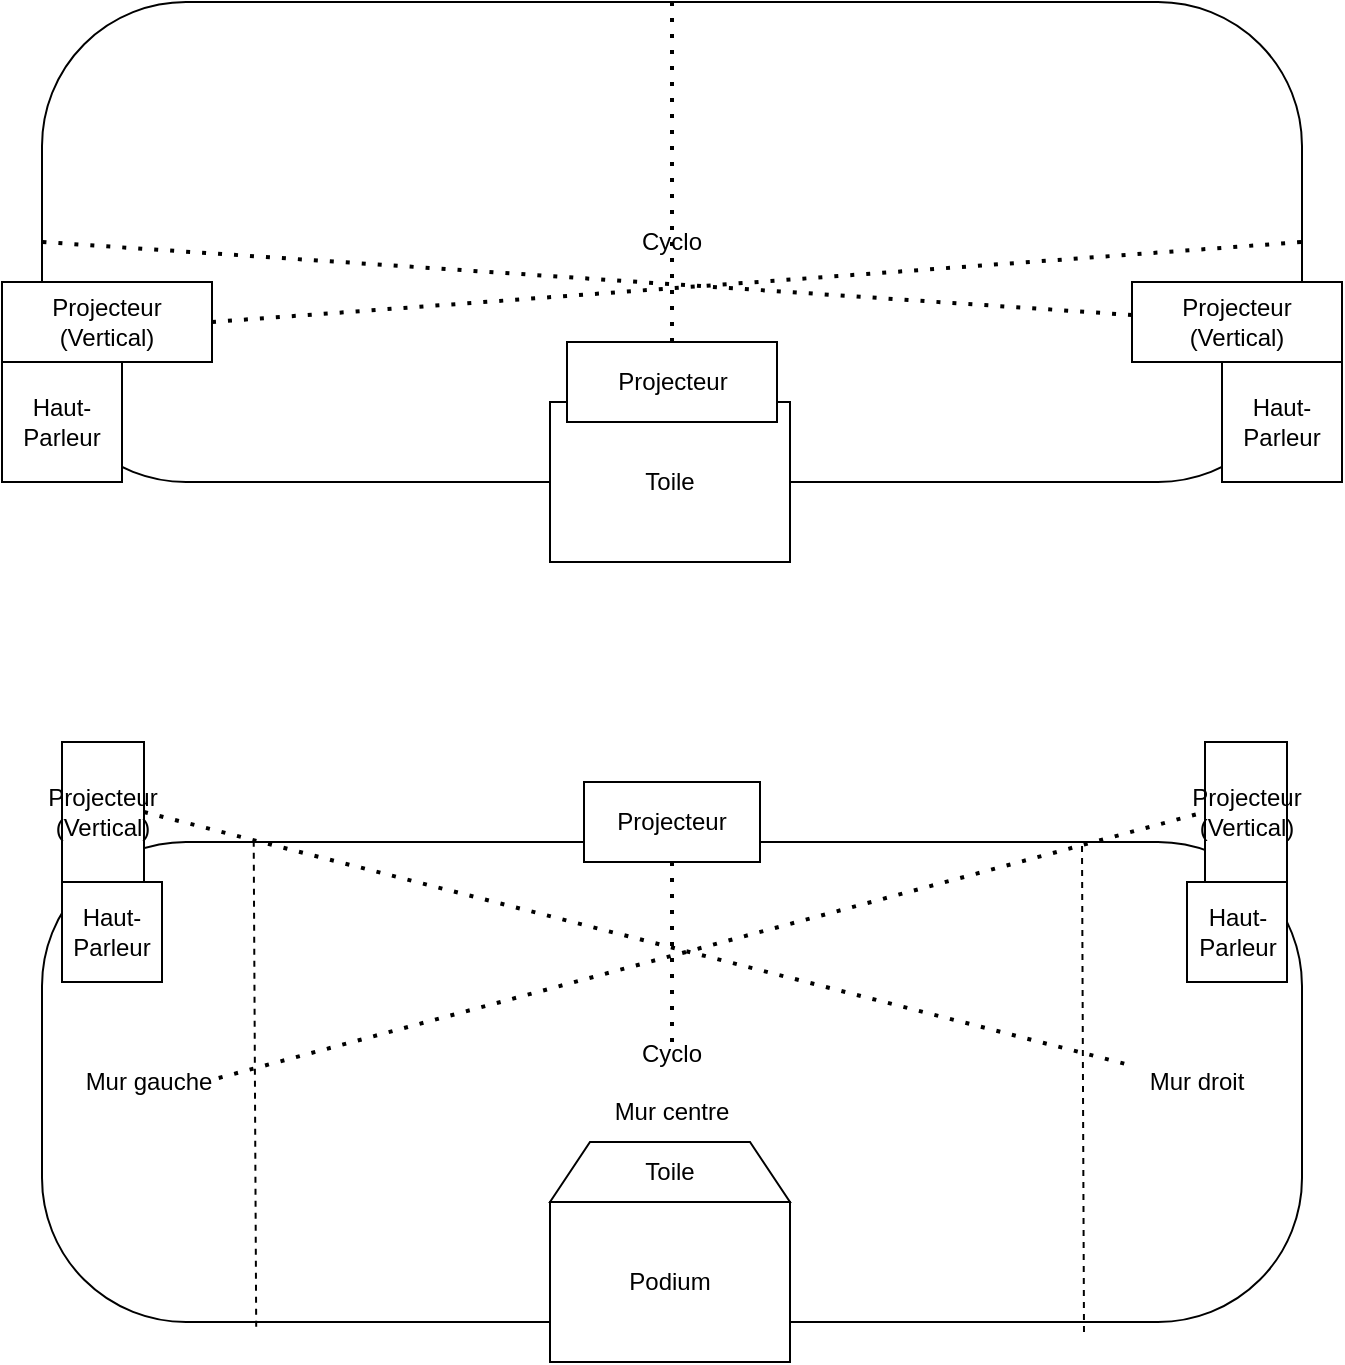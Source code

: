 <mxfile version="23.1.0" type="github">
  <diagram name="Page-1" id="i1psZpg8WtZZ6GlQXMet">
    <mxGraphModel dx="1400" dy="755" grid="1" gridSize="10" guides="1" tooltips="1" connect="1" arrows="1" fold="1" page="1" pageScale="1" pageWidth="827" pageHeight="1169" math="0" shadow="0">
      <root>
        <mxCell id="0" />
        <mxCell id="1" parent="0" />
        <mxCell id="0mWBwlVyOOwroPePg85K-1" value="Cyclo" style="rounded=1;whiteSpace=wrap;html=1;arcSize=30;" vertex="1" parent="1">
          <mxGeometry x="100" y="280" width="630" height="240" as="geometry" />
        </mxCell>
        <mxCell id="0mWBwlVyOOwroPePg85K-2" value="Toile" style="rounded=0;whiteSpace=wrap;html=1;" vertex="1" parent="1">
          <mxGeometry x="354" y="480" width="120" height="80" as="geometry" />
        </mxCell>
        <mxCell id="0mWBwlVyOOwroPePg85K-3" value="Haut-Parleur" style="rounded=0;whiteSpace=wrap;html=1;" vertex="1" parent="1">
          <mxGeometry x="690" y="460" width="60" height="60" as="geometry" />
        </mxCell>
        <mxCell id="0mWBwlVyOOwroPePg85K-4" value="Haut-Parleur" style="rounded=0;whiteSpace=wrap;html=1;" vertex="1" parent="1">
          <mxGeometry x="80" y="460" width="60" height="60" as="geometry" />
        </mxCell>
        <mxCell id="0mWBwlVyOOwroPePg85K-5" value="&lt;div&gt;Projecteur&lt;/div&gt;" style="rounded=0;whiteSpace=wrap;html=1;" vertex="1" parent="1">
          <mxGeometry x="362.5" y="450" width="105" height="40" as="geometry" />
        </mxCell>
        <mxCell id="0mWBwlVyOOwroPePg85K-6" value="&lt;div&gt;Projecteur&lt;/div&gt;&lt;div&gt;(Vertical)&lt;br&gt;&lt;/div&gt;" style="rounded=0;whiteSpace=wrap;html=1;" vertex="1" parent="1">
          <mxGeometry x="645" y="420" width="105" height="40" as="geometry" />
        </mxCell>
        <mxCell id="0mWBwlVyOOwroPePg85K-7" value="&lt;div&gt;Projecteur&lt;/div&gt;&lt;div&gt;(Vertical)&lt;br&gt;&lt;/div&gt;" style="rounded=0;whiteSpace=wrap;html=1;" vertex="1" parent="1">
          <mxGeometry x="80" y="420" width="105" height="40" as="geometry" />
        </mxCell>
        <mxCell id="0mWBwlVyOOwroPePg85K-9" value="" style="endArrow=none;dashed=1;html=1;dashPattern=1 3;strokeWidth=2;rounded=0;exitX=1;exitY=0.5;exitDx=0;exitDy=0;entryX=1;entryY=0.5;entryDx=0;entryDy=0;" edge="1" parent="1" source="0mWBwlVyOOwroPePg85K-7" target="0mWBwlVyOOwroPePg85K-1">
          <mxGeometry width="50" height="50" relative="1" as="geometry">
            <mxPoint x="210" y="450" as="sourcePoint" />
            <mxPoint x="260" y="400" as="targetPoint" />
          </mxGeometry>
        </mxCell>
        <mxCell id="0mWBwlVyOOwroPePg85K-10" value="" style="endArrow=none;dashed=1;html=1;dashPattern=1 3;strokeWidth=2;rounded=0;entryX=0;entryY=0.5;entryDx=0;entryDy=0;" edge="1" parent="1" source="0mWBwlVyOOwroPePg85K-6" target="0mWBwlVyOOwroPePg85K-1">
          <mxGeometry width="50" height="50" relative="1" as="geometry">
            <mxPoint x="574.289" y="490" as="sourcePoint" />
            <mxPoint x="574.289" y="440" as="targetPoint" />
          </mxGeometry>
        </mxCell>
        <mxCell id="0mWBwlVyOOwroPePg85K-11" value="" style="endArrow=none;dashed=1;html=1;dashPattern=1 3;strokeWidth=2;rounded=0;exitX=0.5;exitY=0;exitDx=0;exitDy=0;entryX=0.5;entryY=0;entryDx=0;entryDy=0;" edge="1" parent="1" source="0mWBwlVyOOwroPePg85K-5" target="0mWBwlVyOOwroPePg85K-1">
          <mxGeometry width="50" height="50" relative="1" as="geometry">
            <mxPoint x="370" y="470" as="sourcePoint" />
            <mxPoint x="420" y="420" as="targetPoint" />
          </mxGeometry>
        </mxCell>
        <mxCell id="0mWBwlVyOOwroPePg85K-15" value="&lt;div&gt;Cyclo&lt;/div&gt;&lt;div&gt;&lt;br&gt;&lt;/div&gt;&lt;div&gt;Mur centre&lt;br&gt;&lt;/div&gt;" style="rounded=1;whiteSpace=wrap;html=1;arcSize=30;" vertex="1" parent="1">
          <mxGeometry x="100" y="700" width="630" height="240" as="geometry" />
        </mxCell>
        <mxCell id="0mWBwlVyOOwroPePg85K-16" value="" style="endArrow=none;dashed=1;html=1;rounded=0;entryX=0.168;entryY=-0.014;entryDx=0;entryDy=0;entryPerimeter=0;exitX=0.17;exitY=1.01;exitDx=0;exitDy=0;exitPerimeter=0;" edge="1" parent="1" source="0mWBwlVyOOwroPePg85K-15" target="0mWBwlVyOOwroPePg85K-15">
          <mxGeometry width="50" height="50" relative="1" as="geometry">
            <mxPoint x="220" y="840" as="sourcePoint" />
            <mxPoint x="270" y="790" as="targetPoint" />
          </mxGeometry>
        </mxCell>
        <mxCell id="0mWBwlVyOOwroPePg85K-17" value="" style="endArrow=none;dashed=1;html=1;rounded=0;entryX=0.168;entryY=-0.014;entryDx=0;entryDy=0;entryPerimeter=0;exitX=0.17;exitY=1.01;exitDx=0;exitDy=0;exitPerimeter=0;" edge="1" parent="1">
          <mxGeometry width="50" height="50" relative="1" as="geometry">
            <mxPoint x="621" y="945" as="sourcePoint" />
            <mxPoint x="620" y="700" as="targetPoint" />
          </mxGeometry>
        </mxCell>
        <mxCell id="0mWBwlVyOOwroPePg85K-18" value="Mur gauche" style="text;html=1;align=center;verticalAlign=middle;resizable=0;points=[];autosize=1;strokeColor=none;fillColor=none;" vertex="1" parent="1">
          <mxGeometry x="113" y="805" width="80" height="30" as="geometry" />
        </mxCell>
        <mxCell id="0mWBwlVyOOwroPePg85K-19" value="Mur droit" style="text;html=1;align=center;verticalAlign=middle;resizable=0;points=[];autosize=1;strokeColor=none;fillColor=none;" vertex="1" parent="1">
          <mxGeometry x="642" y="805" width="70" height="30" as="geometry" />
        </mxCell>
        <mxCell id="0mWBwlVyOOwroPePg85K-20" value="Podium" style="rounded=0;whiteSpace=wrap;html=1;" vertex="1" parent="1">
          <mxGeometry x="354" y="880" width="120" height="80" as="geometry" />
        </mxCell>
        <mxCell id="0mWBwlVyOOwroPePg85K-22" value="Toile" style="shape=trapezoid;perimeter=trapezoidPerimeter;whiteSpace=wrap;html=1;fixedSize=1;" vertex="1" parent="1">
          <mxGeometry x="354" y="850" width="120" height="30" as="geometry" />
        </mxCell>
        <mxCell id="0mWBwlVyOOwroPePg85K-23" value="Haut-Parleur" style="whiteSpace=wrap;html=1;aspect=fixed;" vertex="1" parent="1">
          <mxGeometry x="672.5" y="720" width="50" height="50" as="geometry" />
        </mxCell>
        <mxCell id="0mWBwlVyOOwroPePg85K-24" value="Haut-Parleur" style="whiteSpace=wrap;html=1;aspect=fixed;" vertex="1" parent="1">
          <mxGeometry x="110" y="720" width="50" height="50" as="geometry" />
        </mxCell>
        <mxCell id="0mWBwlVyOOwroPePg85K-25" value="Projecteur" style="rounded=0;whiteSpace=wrap;html=1;" vertex="1" parent="1">
          <mxGeometry x="371" y="670" width="88" height="40" as="geometry" />
        </mxCell>
        <mxCell id="0mWBwlVyOOwroPePg85K-26" value="&lt;div&gt;Projecteur&lt;/div&gt;&lt;div&gt;(Vertical)&lt;/div&gt;" style="rounded=0;whiteSpace=wrap;html=1;" vertex="1" parent="1">
          <mxGeometry x="681.5" y="650" width="41" height="70" as="geometry" />
        </mxCell>
        <mxCell id="0mWBwlVyOOwroPePg85K-27" value="&lt;div&gt;Projecteur&lt;/div&gt;&lt;div&gt;(Vertical)&lt;/div&gt;" style="rounded=0;whiteSpace=wrap;html=1;" vertex="1" parent="1">
          <mxGeometry x="110" y="650" width="41" height="70" as="geometry" />
        </mxCell>
        <mxCell id="0mWBwlVyOOwroPePg85K-28" value="" style="endArrow=none;dashed=1;html=1;dashPattern=1 3;strokeWidth=2;rounded=0;exitX=1;exitY=0.5;exitDx=0;exitDy=0;" edge="1" parent="1" source="0mWBwlVyOOwroPePg85K-27" target="0mWBwlVyOOwroPePg85K-19">
          <mxGeometry width="50" height="50" relative="1" as="geometry">
            <mxPoint x="210" y="740" as="sourcePoint" />
            <mxPoint x="260" y="690" as="targetPoint" />
          </mxGeometry>
        </mxCell>
        <mxCell id="0mWBwlVyOOwroPePg85K-30" value="" style="endArrow=none;dashed=1;html=1;dashPattern=1 3;strokeWidth=2;rounded=0;entryX=0;entryY=0.5;entryDx=0;entryDy=0;exitX=0.942;exitY=0.433;exitDx=0;exitDy=0;exitPerimeter=0;" edge="1" parent="1" source="0mWBwlVyOOwroPePg85K-18" target="0mWBwlVyOOwroPePg85K-26">
          <mxGeometry width="50" height="50" relative="1" as="geometry">
            <mxPoint x="770" y="860" as="sourcePoint" />
            <mxPoint x="820" y="810" as="targetPoint" />
          </mxGeometry>
        </mxCell>
        <mxCell id="0mWBwlVyOOwroPePg85K-31" value="" style="endArrow=none;dashed=1;html=1;dashPattern=1 3;strokeWidth=2;rounded=0;entryX=0.5;entryY=1;entryDx=0;entryDy=0;" edge="1" parent="1" target="0mWBwlVyOOwroPePg85K-25">
          <mxGeometry width="50" height="50" relative="1" as="geometry">
            <mxPoint x="415" y="800" as="sourcePoint" />
            <mxPoint x="300" y="800" as="targetPoint" />
          </mxGeometry>
        </mxCell>
      </root>
    </mxGraphModel>
  </diagram>
</mxfile>
